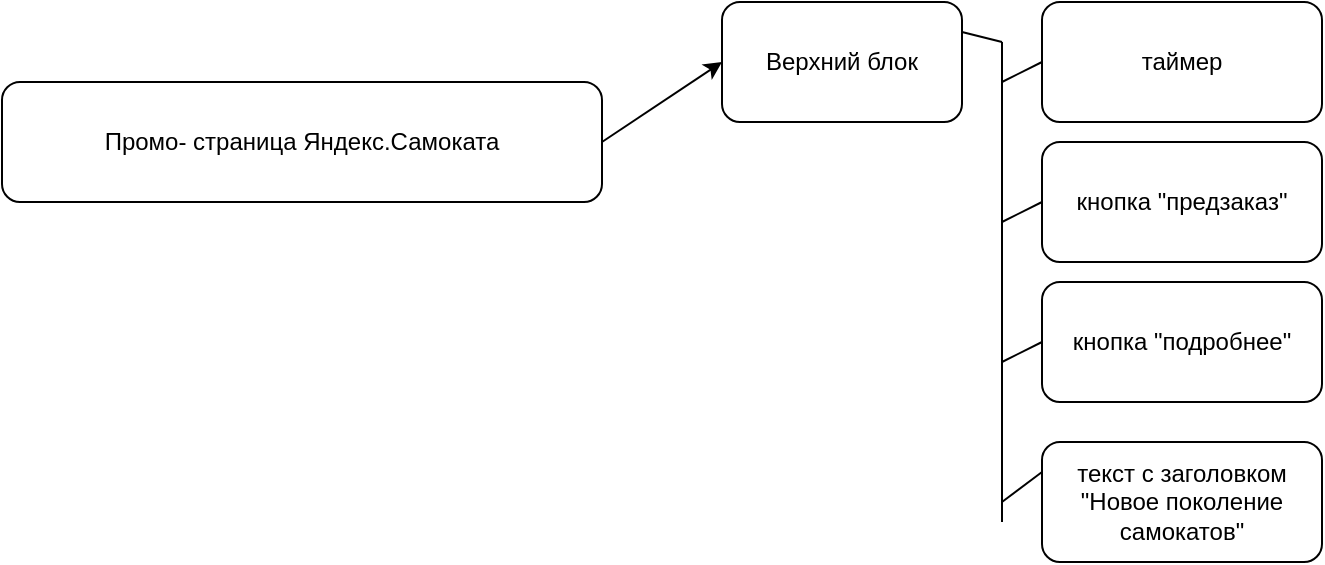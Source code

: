 <mxfile version="21.1.9" type="github">
  <diagram name="Страница 1" id="Nme3TuQsUrT5YgdJbHhp">
    <mxGraphModel dx="933" dy="484" grid="1" gridSize="10" guides="1" tooltips="1" connect="1" arrows="1" fold="1" page="1" pageScale="1" pageWidth="827" pageHeight="1169" math="0" shadow="0">
      <root>
        <mxCell id="0" />
        <mxCell id="1" parent="0" />
        <mxCell id="3QerzjUegCOAs92lu3IR-1" value="Промо- страница Яндекс.Самоката" style="rounded=1;whiteSpace=wrap;html=1;" parent="1" vertex="1">
          <mxGeometry y="40" width="300" height="60" as="geometry" />
        </mxCell>
        <mxCell id="3QerzjUegCOAs92lu3IR-2" value="Верхний блок" style="rounded=1;whiteSpace=wrap;html=1;" parent="1" vertex="1">
          <mxGeometry x="360" width="120" height="60" as="geometry" />
        </mxCell>
        <mxCell id="3QerzjUegCOAs92lu3IR-4" value="" style="endArrow=classic;html=1;rounded=0;movable=1;resizable=1;rotatable=1;deletable=1;editable=1;locked=0;connectable=1;exitX=1;exitY=0.5;exitDx=0;exitDy=0;entryX=0;entryY=0.5;entryDx=0;entryDy=0;" parent="1" source="3QerzjUegCOAs92lu3IR-1" target="3QerzjUegCOAs92lu3IR-2" edge="1">
          <mxGeometry width="50" height="50" relative="1" as="geometry">
            <mxPoint x="330" y="50" as="sourcePoint" />
            <mxPoint x="440" y="230" as="targetPoint" />
            <Array as="points" />
          </mxGeometry>
        </mxCell>
        <mxCell id="IJ1anyxn9yxXc2tZ0Vi3-1" value="таймер" style="rounded=1;whiteSpace=wrap;html=1;" vertex="1" parent="1">
          <mxGeometry x="520" width="140" height="60" as="geometry" />
        </mxCell>
        <mxCell id="IJ1anyxn9yxXc2tZ0Vi3-2" value="кнопка &quot;предзаказ&quot;" style="rounded=1;whiteSpace=wrap;html=1;" vertex="1" parent="1">
          <mxGeometry x="520" y="70" width="140" height="60" as="geometry" />
        </mxCell>
        <mxCell id="IJ1anyxn9yxXc2tZ0Vi3-3" value="кнопка &quot;подробнее&quot;" style="rounded=1;whiteSpace=wrap;html=1;" vertex="1" parent="1">
          <mxGeometry x="520" y="140" width="140" height="60" as="geometry" />
        </mxCell>
        <mxCell id="IJ1anyxn9yxXc2tZ0Vi3-4" value="текст с заголовком &quot;Новое поколение самокатов&quot;" style="rounded=1;whiteSpace=wrap;html=1;" vertex="1" parent="1">
          <mxGeometry x="520" y="220" width="140" height="60" as="geometry" />
        </mxCell>
        <mxCell id="IJ1anyxn9yxXc2tZ0Vi3-5" value="" style="endArrow=none;html=1;rounded=0;" edge="1" parent="1">
          <mxGeometry width="50" height="50" relative="1" as="geometry">
            <mxPoint x="500" y="260" as="sourcePoint" />
            <mxPoint x="500" y="20" as="targetPoint" />
          </mxGeometry>
        </mxCell>
        <mxCell id="IJ1anyxn9yxXc2tZ0Vi3-7" value="" style="endArrow=none;html=1;rounded=0;exitX=1;exitY=0.25;exitDx=0;exitDy=0;" edge="1" parent="1" source="3QerzjUegCOAs92lu3IR-2">
          <mxGeometry width="50" height="50" relative="1" as="geometry">
            <mxPoint x="390" y="260" as="sourcePoint" />
            <mxPoint x="500" y="20" as="targetPoint" />
            <Array as="points" />
          </mxGeometry>
        </mxCell>
        <mxCell id="IJ1anyxn9yxXc2tZ0Vi3-8" value="" style="endArrow=none;html=1;rounded=0;entryX=0;entryY=0.5;entryDx=0;entryDy=0;" edge="1" parent="1" target="IJ1anyxn9yxXc2tZ0Vi3-1">
          <mxGeometry width="50" height="50" relative="1" as="geometry">
            <mxPoint x="500" y="40" as="sourcePoint" />
            <mxPoint x="440" y="210" as="targetPoint" />
          </mxGeometry>
        </mxCell>
        <mxCell id="IJ1anyxn9yxXc2tZ0Vi3-9" value="" style="endArrow=none;html=1;rounded=0;entryX=0;entryY=0.5;entryDx=0;entryDy=0;" edge="1" parent="1" target="IJ1anyxn9yxXc2tZ0Vi3-2">
          <mxGeometry width="50" height="50" relative="1" as="geometry">
            <mxPoint x="500" y="110" as="sourcePoint" />
            <mxPoint x="440" y="210" as="targetPoint" />
          </mxGeometry>
        </mxCell>
        <mxCell id="IJ1anyxn9yxXc2tZ0Vi3-10" value="" style="endArrow=none;html=1;rounded=0;entryX=0;entryY=0.5;entryDx=0;entryDy=0;" edge="1" parent="1" target="IJ1anyxn9yxXc2tZ0Vi3-3">
          <mxGeometry width="50" height="50" relative="1" as="geometry">
            <mxPoint x="500" y="180" as="sourcePoint" />
            <mxPoint x="440" y="210" as="targetPoint" />
          </mxGeometry>
        </mxCell>
        <mxCell id="IJ1anyxn9yxXc2tZ0Vi3-11" value="" style="endArrow=none;html=1;rounded=0;entryX=0;entryY=0.25;entryDx=0;entryDy=0;" edge="1" parent="1" target="IJ1anyxn9yxXc2tZ0Vi3-4">
          <mxGeometry width="50" height="50" relative="1" as="geometry">
            <mxPoint x="500" y="250" as="sourcePoint" />
            <mxPoint x="440" y="210" as="targetPoint" />
          </mxGeometry>
        </mxCell>
      </root>
    </mxGraphModel>
  </diagram>
</mxfile>
